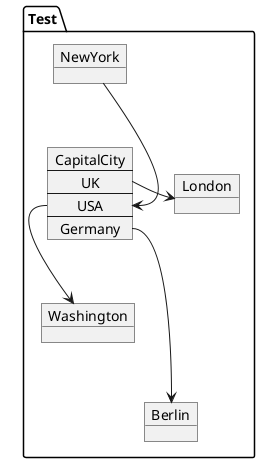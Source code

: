 @startuml
'https://plantuml.com/object-diagram
package Test{
object London
object Washington
object Berlin
object NewYork

map CapitalCity {
 UK *-> London
 USA *--> Washington
 Germany *---> Berlin
}

NewYork --> CapitalCity::USA
}
@enduml
